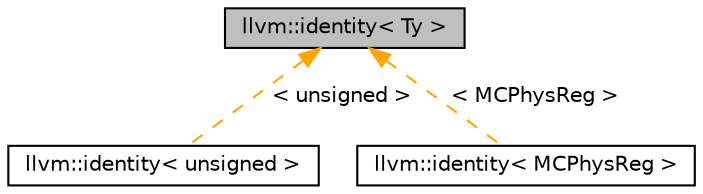 digraph "llvm::identity&lt; Ty &gt;"
{
 // LATEX_PDF_SIZE
  bgcolor="transparent";
  edge [fontname="Helvetica",fontsize="10",labelfontname="Helvetica",labelfontsize="10"];
  node [fontname="Helvetica",fontsize="10",shape="box"];
  Node1 [label="llvm::identity\< Ty \>",height=0.2,width=0.4,color="black", fillcolor="grey75", style="filled", fontcolor="black",tooltip=" "];
  Node1 -> Node2 [dir="back",color="orange",fontsize="10",style="dashed",label=" \< unsigned \>" ,fontname="Helvetica"];
  Node2 [label="llvm::identity\< unsigned \>",height=0.2,width=0.4,color="black",URL="$structllvm_1_1identity.html",tooltip=" "];
  Node1 -> Node3 [dir="back",color="orange",fontsize="10",style="dashed",label=" \< MCPhysReg \>" ,fontname="Helvetica"];
  Node3 [label="llvm::identity\< MCPhysReg \>",height=0.2,width=0.4,color="black",URL="$structllvm_1_1identity.html",tooltip=" "];
}
